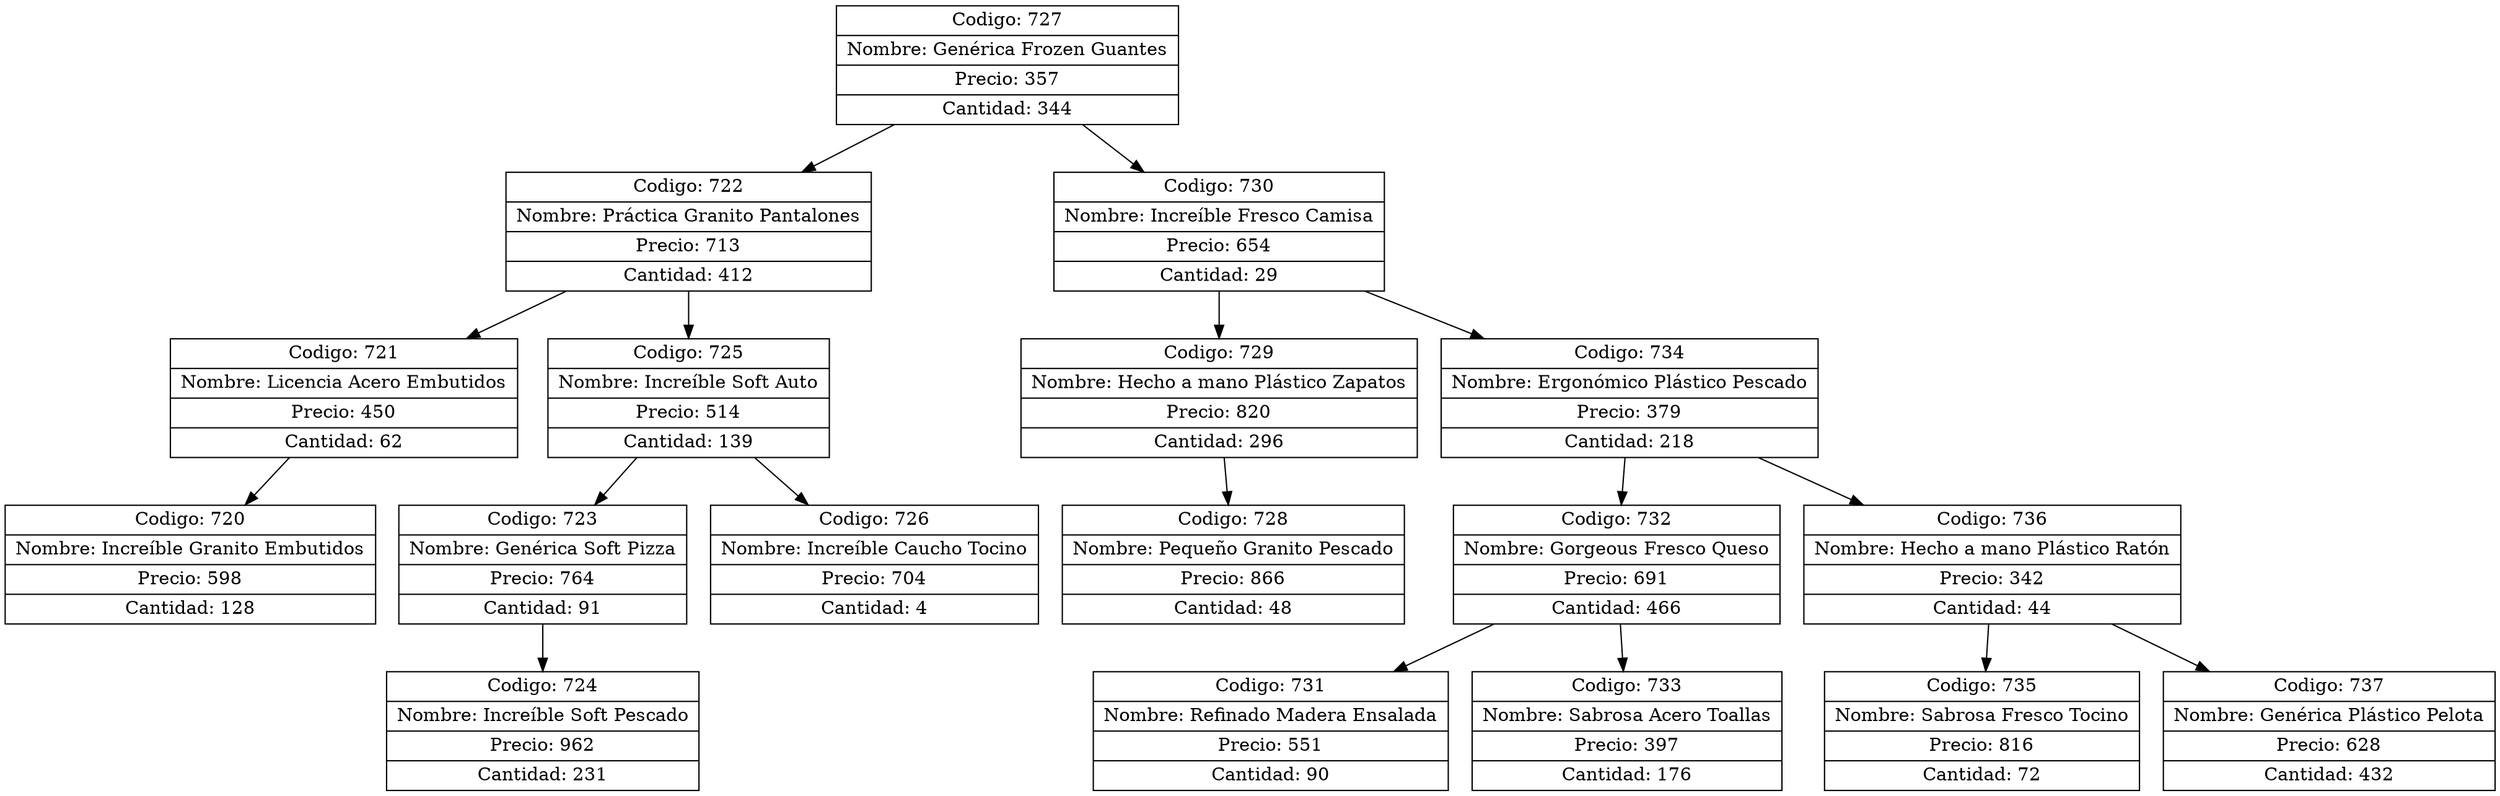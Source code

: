 digraph grafico{
rankdir=UD 
node[shape=box] 
concentrate=true 
nodo727[ shape=record, label ="{Codigo: 727|Nombre: Genérica Frozen Guantes|Precio: 357|Cantidad: 344}"];
nodo722[ shape=record, label ="{Codigo: 722|Nombre: Práctica Granito Pantalones|Precio: 713|Cantidad: 412}"];
nodo721[ shape=record, label ="{Codigo: 721|Nombre: Licencia Acero Embutidos|Precio: 450|Cantidad: 62}"];
nodo720[ shape=record, label ="{Codigo: 720|Nombre: Increíble Granito Embutidos|Precio: 598|Cantidad: 128}"];
nodo721->nodo720
nodo722->nodo721
nodo725[ shape=record, label ="{Codigo: 725|Nombre: Increíble Soft Auto|Precio: 514|Cantidad: 139}"];
nodo723[ shape=record, label ="{Codigo: 723|Nombre: Genérica Soft Pizza|Precio: 764|Cantidad: 91}"];
nodo724[ shape=record, label ="{Codigo: 724|Nombre: Increíble Soft Pescado|Precio: 962|Cantidad: 231}"];
nodo723->nodo724
nodo725->nodo723
nodo726[ shape=record, label ="{Codigo: 726|Nombre: Increíble Caucho Tocino|Precio: 704|Cantidad: 4}"];
nodo725->nodo726
nodo722->nodo725
nodo727->nodo722
nodo730[ shape=record, label ="{Codigo: 730|Nombre: Increíble Fresco Camisa|Precio: 654|Cantidad: 29}"];
nodo729[ shape=record, label ="{Codigo: 729|Nombre: Hecho a mano Plástico Zapatos|Precio: 820|Cantidad: 296}"];
nodo728[ shape=record, label ="{Codigo: 728|Nombre: Pequeño Granito Pescado|Precio: 866|Cantidad: 48}"];
nodo729->nodo728
nodo730->nodo729
nodo734[ shape=record, label ="{Codigo: 734|Nombre: Ergonómico Plástico Pescado|Precio: 379|Cantidad: 218}"];
nodo732[ shape=record, label ="{Codigo: 732|Nombre: Gorgeous Fresco Queso|Precio: 691|Cantidad: 466}"];
nodo731[ shape=record, label ="{Codigo: 731|Nombre: Refinado Madera Ensalada|Precio: 551|Cantidad: 90}"];
nodo732->nodo731
nodo733[ shape=record, label ="{Codigo: 733|Nombre: Sabrosa Acero Toallas|Precio: 397|Cantidad: 176}"];
nodo732->nodo733
nodo734->nodo732
nodo736[ shape=record, label ="{Codigo: 736|Nombre: Hecho a mano Plástico Ratón|Precio: 342|Cantidad: 44}"];
nodo735[ shape=record, label ="{Codigo: 735|Nombre: Sabrosa Fresco Tocino|Precio: 816|Cantidad: 72}"];
nodo736->nodo735
nodo737[ shape=record, label ="{Codigo: 737|Nombre: Genérica Plástico Pelota|Precio: 628|Cantidad: 432}"];
nodo736->nodo737
nodo734->nodo736
nodo730->nodo734
nodo727->nodo730
}